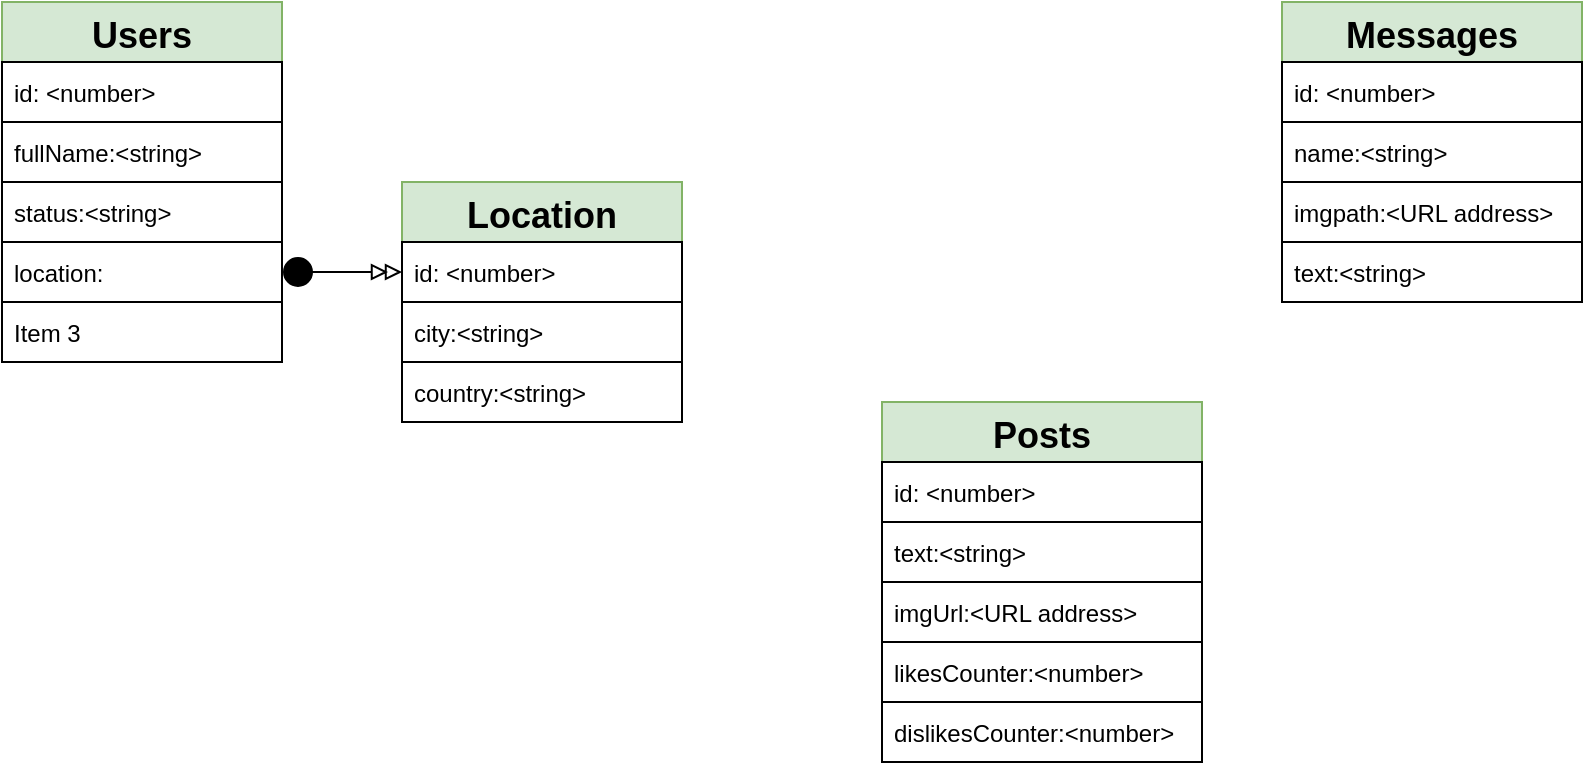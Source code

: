 <mxfile version="16.2.7" type="github">
  <diagram name="Page-1" id="2ca16b54-16f6-2749-3443-fa8db7711227">
    <mxGraphModel dx="1053" dy="570" grid="1" gridSize="10" guides="1" tooltips="1" connect="1" arrows="1" fold="1" page="1" pageScale="1" pageWidth="2336" pageHeight="1654" background="none" math="0" shadow="0">
      <root>
        <mxCell id="0" />
        <mxCell id="1" parent="0" />
        <mxCell id="uhTgf6VzIFKNT4di-OkX-1" value="Users" style="swimlane;fontStyle=1;childLayout=stackLayout;horizontal=1;startSize=30;horizontalStack=0;resizeParent=1;resizeParentMax=0;resizeLast=0;collapsible=1;marginBottom=0;fontSize=18;fillColor=#d5e8d4;strokeColor=#82b366;" parent="1" vertex="1">
          <mxGeometry x="1080" y="40" width="140" height="180" as="geometry">
            <mxRectangle x="1110" y="60" width="50" height="30" as="alternateBounds" />
          </mxGeometry>
        </mxCell>
        <mxCell id="uhTgf6VzIFKNT4di-OkX-2" value="id: &lt;number&gt;" style="text;strokeColor=default;fillColor=none;align=left;verticalAlign=middle;spacingLeft=4;spacingRight=4;overflow=hidden;points=[[0,0.5],[1,0.5]];portConstraint=eastwest;rotatable=0;" parent="uhTgf6VzIFKNT4di-OkX-1" vertex="1">
          <mxGeometry y="30" width="140" height="30" as="geometry" />
        </mxCell>
        <mxCell id="uhTgf6VzIFKNT4di-OkX-3" value="fullName:&lt;string&gt;" style="text;strokeColor=default;fillColor=none;align=left;verticalAlign=middle;spacingLeft=4;spacingRight=4;overflow=hidden;points=[[0,0.5],[1,0.5]];portConstraint=eastwest;rotatable=0;" parent="uhTgf6VzIFKNT4di-OkX-1" vertex="1">
          <mxGeometry y="60" width="140" height="30" as="geometry" />
        </mxCell>
        <mxCell id="uhTgf6VzIFKNT4di-OkX-4" value="status:&lt;string&gt;" style="text;strokeColor=default;fillColor=none;align=left;verticalAlign=middle;spacingLeft=4;spacingRight=4;overflow=hidden;points=[[0,0.5],[1,0.5]];portConstraint=eastwest;rotatable=0;glass=0;" parent="uhTgf6VzIFKNT4di-OkX-1" vertex="1">
          <mxGeometry y="90" width="140" height="30" as="geometry" />
        </mxCell>
        <mxCell id="uhTgf6VzIFKNT4di-OkX-5" value="location:" style="text;strokeColor=default;fillColor=none;align=left;verticalAlign=middle;spacingLeft=4;spacingRight=4;overflow=hidden;points=[[0,0.5],[1,0.5]];portConstraint=eastwest;rotatable=0;" parent="uhTgf6VzIFKNT4di-OkX-1" vertex="1">
          <mxGeometry y="120" width="140" height="30" as="geometry" />
        </mxCell>
        <mxCell id="ZlwE98XM4N6oPklNtkul-1" value="Item 3" style="text;strokeColor=default;fillColor=none;align=left;verticalAlign=middle;spacingLeft=4;spacingRight=4;overflow=hidden;points=[[0,0.5],[1,0.5]];portConstraint=eastwest;rotatable=0;" parent="uhTgf6VzIFKNT4di-OkX-1" vertex="1">
          <mxGeometry y="150" width="140" height="30" as="geometry" />
        </mxCell>
        <mxCell id="ZlwE98XM4N6oPklNtkul-2" value="Posts" style="swimlane;fontStyle=1;childLayout=stackLayout;horizontal=1;startSize=30;horizontalStack=0;resizeParent=1;resizeParentMax=0;resizeLast=0;collapsible=1;marginBottom=0;fontSize=18;fillColor=#d5e8d4;strokeColor=#82b366;" parent="1" vertex="1">
          <mxGeometry x="1520" y="240" width="160" height="180" as="geometry">
            <mxRectangle x="1110" y="60" width="50" height="30" as="alternateBounds" />
          </mxGeometry>
        </mxCell>
        <mxCell id="ZlwE98XM4N6oPklNtkul-3" value="id: &lt;number&gt;" style="text;strokeColor=default;fillColor=none;align=left;verticalAlign=middle;spacingLeft=4;spacingRight=4;overflow=hidden;points=[[0,0.5],[1,0.5]];portConstraint=eastwest;rotatable=0;" parent="ZlwE98XM4N6oPklNtkul-2" vertex="1">
          <mxGeometry y="30" width="160" height="30" as="geometry" />
        </mxCell>
        <mxCell id="ZlwE98XM4N6oPklNtkul-4" value="text:&lt;string&gt;" style="text;strokeColor=default;fillColor=none;align=left;verticalAlign=middle;spacingLeft=4;spacingRight=4;overflow=hidden;points=[[0,0.5],[1,0.5]];portConstraint=eastwest;rotatable=0;" parent="ZlwE98XM4N6oPklNtkul-2" vertex="1">
          <mxGeometry y="60" width="160" height="30" as="geometry" />
        </mxCell>
        <mxCell id="ZlwE98XM4N6oPklNtkul-5" value="imgUrl:&lt;URL address&gt;" style="text;strokeColor=default;fillColor=none;align=left;verticalAlign=middle;spacingLeft=4;spacingRight=4;overflow=hidden;points=[[0,0.5],[1,0.5]];portConstraint=eastwest;rotatable=0;glass=0;" parent="ZlwE98XM4N6oPklNtkul-2" vertex="1">
          <mxGeometry y="90" width="160" height="30" as="geometry" />
        </mxCell>
        <mxCell id="ZlwE98XM4N6oPklNtkul-6" value="likesCounter:&lt;number&gt;" style="text;strokeColor=default;fillColor=none;align=left;verticalAlign=middle;spacingLeft=4;spacingRight=4;overflow=hidden;points=[[0,0.5],[1,0.5]];portConstraint=eastwest;rotatable=0;" parent="ZlwE98XM4N6oPklNtkul-2" vertex="1">
          <mxGeometry y="120" width="160" height="30" as="geometry" />
        </mxCell>
        <mxCell id="ZlwE98XM4N6oPklNtkul-7" value="dislikesCounter:&lt;number&gt;" style="text;strokeColor=default;fillColor=none;align=left;verticalAlign=middle;spacingLeft=4;spacingRight=4;overflow=hidden;points=[[0,0.5],[1,0.5]];portConstraint=eastwest;rotatable=0;" parent="ZlwE98XM4N6oPklNtkul-2" vertex="1">
          <mxGeometry y="150" width="160" height="30" as="geometry" />
        </mxCell>
        <mxCell id="ZlwE98XM4N6oPklNtkul-10" value="Messages" style="swimlane;fontStyle=1;childLayout=stackLayout;horizontal=1;startSize=30;horizontalStack=0;resizeParent=1;resizeParentMax=0;resizeLast=0;collapsible=1;marginBottom=0;fontSize=18;fillColor=#d5e8d4;strokeColor=#82b366;" parent="1" vertex="1">
          <mxGeometry x="1720" y="40" width="150" height="150" as="geometry">
            <mxRectangle x="1110" y="60" width="50" height="30" as="alternateBounds" />
          </mxGeometry>
        </mxCell>
        <mxCell id="ZlwE98XM4N6oPklNtkul-11" value="id: &lt;number&gt;" style="text;strokeColor=default;fillColor=none;align=left;verticalAlign=middle;spacingLeft=4;spacingRight=4;overflow=hidden;points=[[0,0.5],[1,0.5]];portConstraint=eastwest;rotatable=0;" parent="ZlwE98XM4N6oPklNtkul-10" vertex="1">
          <mxGeometry y="30" width="150" height="30" as="geometry" />
        </mxCell>
        <mxCell id="ZlwE98XM4N6oPklNtkul-12" value="name:&lt;string&gt;" style="text;strokeColor=default;fillColor=none;align=left;verticalAlign=middle;spacingLeft=4;spacingRight=4;overflow=hidden;points=[[0,0.5],[1,0.5]];portConstraint=eastwest;rotatable=0;" parent="ZlwE98XM4N6oPklNtkul-10" vertex="1">
          <mxGeometry y="60" width="150" height="30" as="geometry" />
        </mxCell>
        <mxCell id="ZlwE98XM4N6oPklNtkul-13" value="imgpath:&lt;URL address&gt;" style="text;strokeColor=default;fillColor=none;align=left;verticalAlign=middle;spacingLeft=4;spacingRight=4;overflow=hidden;points=[[0,0.5],[1,0.5]];portConstraint=eastwest;rotatable=0;glass=0;" parent="ZlwE98XM4N6oPklNtkul-10" vertex="1">
          <mxGeometry y="90" width="150" height="30" as="geometry" />
        </mxCell>
        <mxCell id="ZlwE98XM4N6oPklNtkul-14" value="text:&lt;string&gt;" style="text;strokeColor=default;fillColor=none;align=left;verticalAlign=middle;spacingLeft=4;spacingRight=4;overflow=hidden;points=[[0,0.5],[1,0.5]];portConstraint=eastwest;rotatable=0;" parent="ZlwE98XM4N6oPklNtkul-10" vertex="1">
          <mxGeometry y="120" width="150" height="30" as="geometry" />
        </mxCell>
        <mxCell id="LaNze92R3zRJxE9iqypi-2" value="Location" style="swimlane;fontStyle=1;childLayout=stackLayout;horizontal=1;startSize=30;horizontalStack=0;resizeParent=1;resizeParentMax=0;resizeLast=0;collapsible=1;marginBottom=0;fontSize=18;fillColor=#d5e8d4;strokeColor=#82b366;" vertex="1" parent="1">
          <mxGeometry x="1280" y="130" width="140" height="120" as="geometry">
            <mxRectangle x="1110" y="60" width="50" height="30" as="alternateBounds" />
          </mxGeometry>
        </mxCell>
        <mxCell id="LaNze92R3zRJxE9iqypi-3" value="id: &lt;number&gt;" style="text;strokeColor=default;fillColor=none;align=left;verticalAlign=middle;spacingLeft=4;spacingRight=4;overflow=hidden;points=[[0,0.5],[1,0.5]];portConstraint=eastwest;rotatable=0;" vertex="1" parent="LaNze92R3zRJxE9iqypi-2">
          <mxGeometry y="30" width="140" height="30" as="geometry" />
        </mxCell>
        <mxCell id="LaNze92R3zRJxE9iqypi-4" value="city:&lt;string&gt;" style="text;strokeColor=default;fillColor=none;align=left;verticalAlign=middle;spacingLeft=4;spacingRight=4;overflow=hidden;points=[[0,0.5],[1,0.5]];portConstraint=eastwest;rotatable=0;" vertex="1" parent="LaNze92R3zRJxE9iqypi-2">
          <mxGeometry y="60" width="140" height="30" as="geometry" />
        </mxCell>
        <mxCell id="LaNze92R3zRJxE9iqypi-5" value="country:&lt;string&gt;" style="text;strokeColor=default;fillColor=none;align=left;verticalAlign=middle;spacingLeft=4;spacingRight=4;overflow=hidden;points=[[0,0.5],[1,0.5]];portConstraint=eastwest;rotatable=0;glass=0;" vertex="1" parent="LaNze92R3zRJxE9iqypi-2">
          <mxGeometry y="90" width="140" height="30" as="geometry" />
        </mxCell>
        <mxCell id="LaNze92R3zRJxE9iqypi-8" style="edgeStyle=orthogonalEdgeStyle;rounded=0;orthogonalLoop=1;jettySize=auto;html=1;exitX=1;exitY=0.5;exitDx=0;exitDy=0;entryX=0;entryY=0.5;entryDx=0;entryDy=0;startArrow=circle;startFill=1;endArrow=doubleBlock;endFill=0;" edge="1" parent="1" source="uhTgf6VzIFKNT4di-OkX-5" target="LaNze92R3zRJxE9iqypi-3">
          <mxGeometry relative="1" as="geometry" />
        </mxCell>
      </root>
    </mxGraphModel>
  </diagram>
</mxfile>
